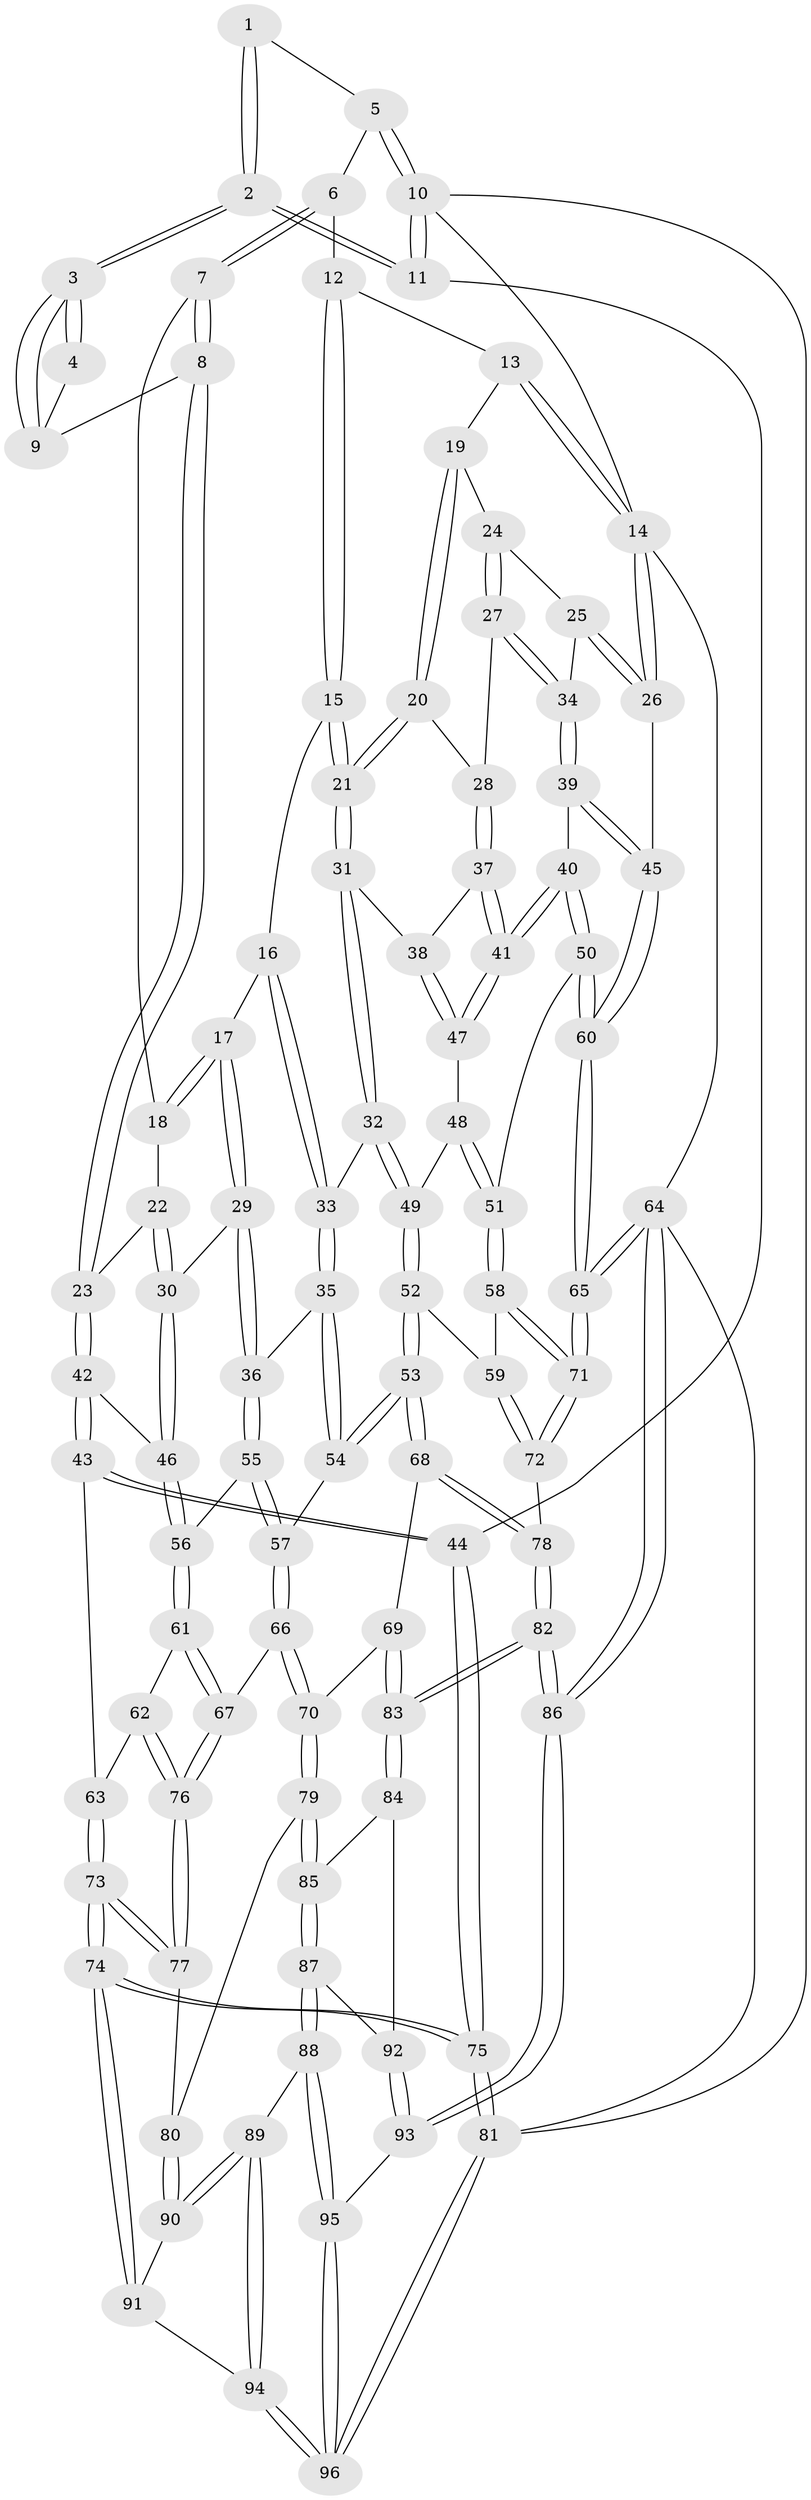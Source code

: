 // coarse degree distribution, {3: 0.08620689655172414, 6: 0.1206896551724138, 5: 0.3275862068965517, 4: 0.46551724137931033}
// Generated by graph-tools (version 1.1) at 2025/52/02/27/25 19:52:43]
// undirected, 96 vertices, 237 edges
graph export_dot {
graph [start="1"]
  node [color=gray90,style=filled];
  1 [pos="+0.14641057008566566+0"];
  2 [pos="+0+0.19725710386516807"];
  3 [pos="+0+0.19086130636311266"];
  4 [pos="+0.11467209210724158+0"];
  5 [pos="+0.21519633486508488+0"];
  6 [pos="+0.27333885069322317+0"];
  7 [pos="+0.2797701319049435+0"];
  8 [pos="+0.12936133921744444+0.15445856754770648"];
  9 [pos="+0.06992400098124883+0.14472851390946984"];
  10 [pos="+0+0"];
  11 [pos="+0+0.23647947003342282"];
  12 [pos="+0.6364477850760183+0"];
  13 [pos="+0.7639579592468392+0"];
  14 [pos="+1+0"];
  15 [pos="+0.6288472021904847+0"];
  16 [pos="+0.5531101168427273+0.06683034107627511"];
  17 [pos="+0.4288124061471993+0.1416804820314127"];
  18 [pos="+0.28684701858263617+0"];
  19 [pos="+0.8877584218552426+0.08701196824515935"];
  20 [pos="+0.830766018411729+0.14326018858085796"];
  21 [pos="+0.7212639299876262+0.13206269264295903"];
  22 [pos="+0.2773417587013677+0.11288426755350671"];
  23 [pos="+0.16722403718505705+0.1862650724458869"];
  24 [pos="+0.927655407307628+0.0949781927016127"];
  25 [pos="+1+0.09848509464108557"];
  26 [pos="+1+0.023438632733160134"];
  27 [pos="+0.9105958587637519+0.20108707072167192"];
  28 [pos="+0.8521285900909453+0.1842571729022706"];
  29 [pos="+0.38809732654408496+0.2603218534615979"];
  30 [pos="+0.360778648674268+0.2648771813399447"];
  31 [pos="+0.7203697231904976+0.1359839600762619"];
  32 [pos="+0.5920299029781959+0.2836600588225055"];
  33 [pos="+0.5721956901164715+0.2775950302189851"];
  34 [pos="+0.9247216056742709+0.20938823930948397"];
  35 [pos="+0.49365979205586574+0.29119599252324346"];
  36 [pos="+0.41657250765871506+0.27621507604244844"];
  37 [pos="+0.8399859102331204+0.23699482220945484"];
  38 [pos="+0.7546537323264104+0.2459731697524298"];
  39 [pos="+0.9500125355617914+0.2624055142298097"];
  40 [pos="+0.8911019251601399+0.34857494582123194"];
  41 [pos="+0.8805362878812308+0.33564594084426436"];
  42 [pos="+0.23598270582625133+0.31822964693679434"];
  43 [pos="+0.012787069324466703+0.4176992084735835"];
  44 [pos="+0+0.3684079902660452"];
  45 [pos="+1+0.17384927426815358"];
  46 [pos="+0.2590898546912922+0.32217446475242584"];
  47 [pos="+0.7495604583921792+0.27244984915259596"];
  48 [pos="+0.7143978634655583+0.3111465933857415"];
  49 [pos="+0.6387065727543673+0.333426648439768"];
  50 [pos="+0.8934742742794746+0.4184260375448779"];
  51 [pos="+0.8691204714014215+0.4365623960966362"];
  52 [pos="+0.6515404148516212+0.5008858926284615"];
  53 [pos="+0.6298590673476233+0.5170878105097167"];
  54 [pos="+0.518403885092642+0.4587737111391284"];
  55 [pos="+0.43060323042703835+0.43338208335408696"];
  56 [pos="+0.28568137383643416+0.40862216716994115"];
  57 [pos="+0.4450777901578704+0.4632890323239712"];
  58 [pos="+0.8331409633743664+0.4799532095058369"];
  59 [pos="+0.7771509295460943+0.5040734027021965"];
  60 [pos="+1+0.4779974950186999"];
  61 [pos="+0.29931219090694117+0.5257693211661592"];
  62 [pos="+0.11110887420070172+0.5316417211412492"];
  63 [pos="+0.09514174014737503+0.5220556667943645"];
  64 [pos="+1+1"];
  65 [pos="+1+1"];
  66 [pos="+0.3654979784294148+0.560093196890142"];
  67 [pos="+0.31323426261012566+0.541901728307736"];
  68 [pos="+0.5975309641155175+0.5921690661478752"];
  69 [pos="+0.5284361016204557+0.6303906459947307"];
  70 [pos="+0.4395637545316899+0.653332126111595"];
  71 [pos="+1+0.8244922082734661"];
  72 [pos="+0.7959940814573141+0.737113144589046"];
  73 [pos="+0+0.8460967050555325"];
  74 [pos="+0+1"];
  75 [pos="+0+1"];
  76 [pos="+0.19389320080942843+0.7167950670567255"];
  77 [pos="+0.191948471248809+0.7406078150664557"];
  78 [pos="+0.7095194956302194+0.7492777007971844"];
  79 [pos="+0.4291225494668351+0.6807150061500399"];
  80 [pos="+0.20155382800646562+0.7450026196819745"];
  81 [pos="+0+1"];
  82 [pos="+0.6406454395823578+0.8423488798185095"];
  83 [pos="+0.5921347544871913+0.8273306391220686"];
  84 [pos="+0.5644396005265904+0.8276514188393923"];
  85 [pos="+0.43747325154231476+0.7996603898446938"];
  86 [pos="+0.7111846298382966+1"];
  87 [pos="+0.40963310247245704+0.8382803433045277"];
  88 [pos="+0.39560733760509226+0.8555414675291713"];
  89 [pos="+0.3550118262117483+0.8528463770566059"];
  90 [pos="+0.255195080404081+0.804948880527923"];
  91 [pos="+0.2370155989075897+0.8903001380272358"];
  92 [pos="+0.5182685878206098+0.9018482382372272"];
  93 [pos="+0.4622956752340256+1"];
  94 [pos="+0.26649244411673445+0.9475523097204841"];
  95 [pos="+0.4597610285783948+1"];
  96 [pos="+0.21196960103474258+1"];
  1 -- 2;
  1 -- 2;
  1 -- 5;
  2 -- 3;
  2 -- 3;
  2 -- 11;
  2 -- 11;
  3 -- 4;
  3 -- 4;
  3 -- 9;
  3 -- 9;
  4 -- 9;
  5 -- 6;
  5 -- 10;
  5 -- 10;
  6 -- 7;
  6 -- 7;
  6 -- 12;
  7 -- 8;
  7 -- 8;
  7 -- 18;
  8 -- 9;
  8 -- 23;
  8 -- 23;
  10 -- 11;
  10 -- 11;
  10 -- 14;
  10 -- 81;
  11 -- 44;
  12 -- 13;
  12 -- 15;
  12 -- 15;
  13 -- 14;
  13 -- 14;
  13 -- 19;
  14 -- 26;
  14 -- 26;
  14 -- 64;
  15 -- 16;
  15 -- 21;
  15 -- 21;
  16 -- 17;
  16 -- 33;
  16 -- 33;
  17 -- 18;
  17 -- 18;
  17 -- 29;
  17 -- 29;
  18 -- 22;
  19 -- 20;
  19 -- 20;
  19 -- 24;
  20 -- 21;
  20 -- 21;
  20 -- 28;
  21 -- 31;
  21 -- 31;
  22 -- 23;
  22 -- 30;
  22 -- 30;
  23 -- 42;
  23 -- 42;
  24 -- 25;
  24 -- 27;
  24 -- 27;
  25 -- 26;
  25 -- 26;
  25 -- 34;
  26 -- 45;
  27 -- 28;
  27 -- 34;
  27 -- 34;
  28 -- 37;
  28 -- 37;
  29 -- 30;
  29 -- 36;
  29 -- 36;
  30 -- 46;
  30 -- 46;
  31 -- 32;
  31 -- 32;
  31 -- 38;
  32 -- 33;
  32 -- 49;
  32 -- 49;
  33 -- 35;
  33 -- 35;
  34 -- 39;
  34 -- 39;
  35 -- 36;
  35 -- 54;
  35 -- 54;
  36 -- 55;
  36 -- 55;
  37 -- 38;
  37 -- 41;
  37 -- 41;
  38 -- 47;
  38 -- 47;
  39 -- 40;
  39 -- 45;
  39 -- 45;
  40 -- 41;
  40 -- 41;
  40 -- 50;
  40 -- 50;
  41 -- 47;
  41 -- 47;
  42 -- 43;
  42 -- 43;
  42 -- 46;
  43 -- 44;
  43 -- 44;
  43 -- 63;
  44 -- 75;
  44 -- 75;
  45 -- 60;
  45 -- 60;
  46 -- 56;
  46 -- 56;
  47 -- 48;
  48 -- 49;
  48 -- 51;
  48 -- 51;
  49 -- 52;
  49 -- 52;
  50 -- 51;
  50 -- 60;
  50 -- 60;
  51 -- 58;
  51 -- 58;
  52 -- 53;
  52 -- 53;
  52 -- 59;
  53 -- 54;
  53 -- 54;
  53 -- 68;
  53 -- 68;
  54 -- 57;
  55 -- 56;
  55 -- 57;
  55 -- 57;
  56 -- 61;
  56 -- 61;
  57 -- 66;
  57 -- 66;
  58 -- 59;
  58 -- 71;
  58 -- 71;
  59 -- 72;
  59 -- 72;
  60 -- 65;
  60 -- 65;
  61 -- 62;
  61 -- 67;
  61 -- 67;
  62 -- 63;
  62 -- 76;
  62 -- 76;
  63 -- 73;
  63 -- 73;
  64 -- 65;
  64 -- 65;
  64 -- 86;
  64 -- 86;
  64 -- 81;
  65 -- 71;
  65 -- 71;
  66 -- 67;
  66 -- 70;
  66 -- 70;
  67 -- 76;
  67 -- 76;
  68 -- 69;
  68 -- 78;
  68 -- 78;
  69 -- 70;
  69 -- 83;
  69 -- 83;
  70 -- 79;
  70 -- 79;
  71 -- 72;
  71 -- 72;
  72 -- 78;
  73 -- 74;
  73 -- 74;
  73 -- 77;
  73 -- 77;
  74 -- 75;
  74 -- 75;
  74 -- 91;
  74 -- 91;
  75 -- 81;
  75 -- 81;
  76 -- 77;
  76 -- 77;
  77 -- 80;
  78 -- 82;
  78 -- 82;
  79 -- 80;
  79 -- 85;
  79 -- 85;
  80 -- 90;
  80 -- 90;
  81 -- 96;
  81 -- 96;
  82 -- 83;
  82 -- 83;
  82 -- 86;
  82 -- 86;
  83 -- 84;
  83 -- 84;
  84 -- 85;
  84 -- 92;
  85 -- 87;
  85 -- 87;
  86 -- 93;
  86 -- 93;
  87 -- 88;
  87 -- 88;
  87 -- 92;
  88 -- 89;
  88 -- 95;
  88 -- 95;
  89 -- 90;
  89 -- 90;
  89 -- 94;
  89 -- 94;
  90 -- 91;
  91 -- 94;
  92 -- 93;
  92 -- 93;
  93 -- 95;
  94 -- 96;
  94 -- 96;
  95 -- 96;
  95 -- 96;
}
